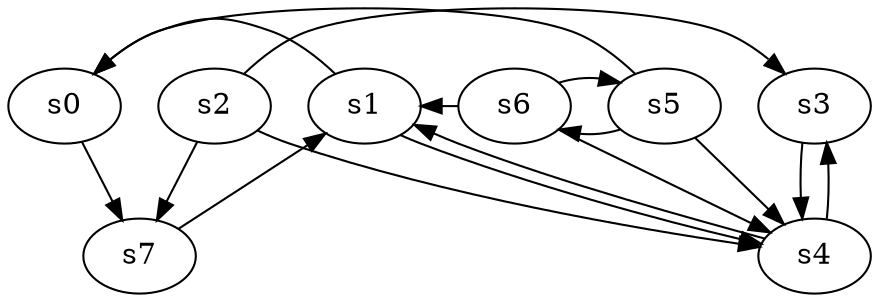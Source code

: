 digraph game_0954_complex_8 {
    s0 [name="s0", player=1];
    s1 [name="s1", player=1, target=1];
    s2 [name="s2", player=0];
    s3 [name="s3", player=1];
    s4 [name="s4", player=0];
    s5 [name="s5", player=0];
    s6 [name="s6", player=0];
    s7 [name="s7", player=1];

    s0 -> s7;
    s1 -> s0 [constraint="!(time % 6 == 3)"];
    s1 -> s4 [constraint="time == 2 || time == 11 || time == 14"];
    s2 -> s3 [constraint="time == 0 || time == 1 || time == 13 || time == 14"];
    s2 -> s4 [constraint="time == 20"];
    s2 -> s7;
    s3 -> s4;
    s4 -> s1 [constraint="time == 2 || time == 3 || time == 10 || time == 12"];
    s4 -> s3;
    s5 -> s0 [constraint="time % 5 == 4 || time % 3 == 0"];
    s5 -> s4 [constraint="!(time % 6 == 0)"];
    s5 -> s6 [constraint="!(time % 5 == 2)"];
    s6 -> s1 [constraint="time % 4 == 0 && time % 3 == 1"];
    s6 -> s4 [constraint="time % 4 == 1 || time % 4 == 0"];
    s6 -> s5 [constraint="time == 4 || time == 7 || time == 8"];
    s7 -> s1 [constraint="time % 5 == 1"];
}

